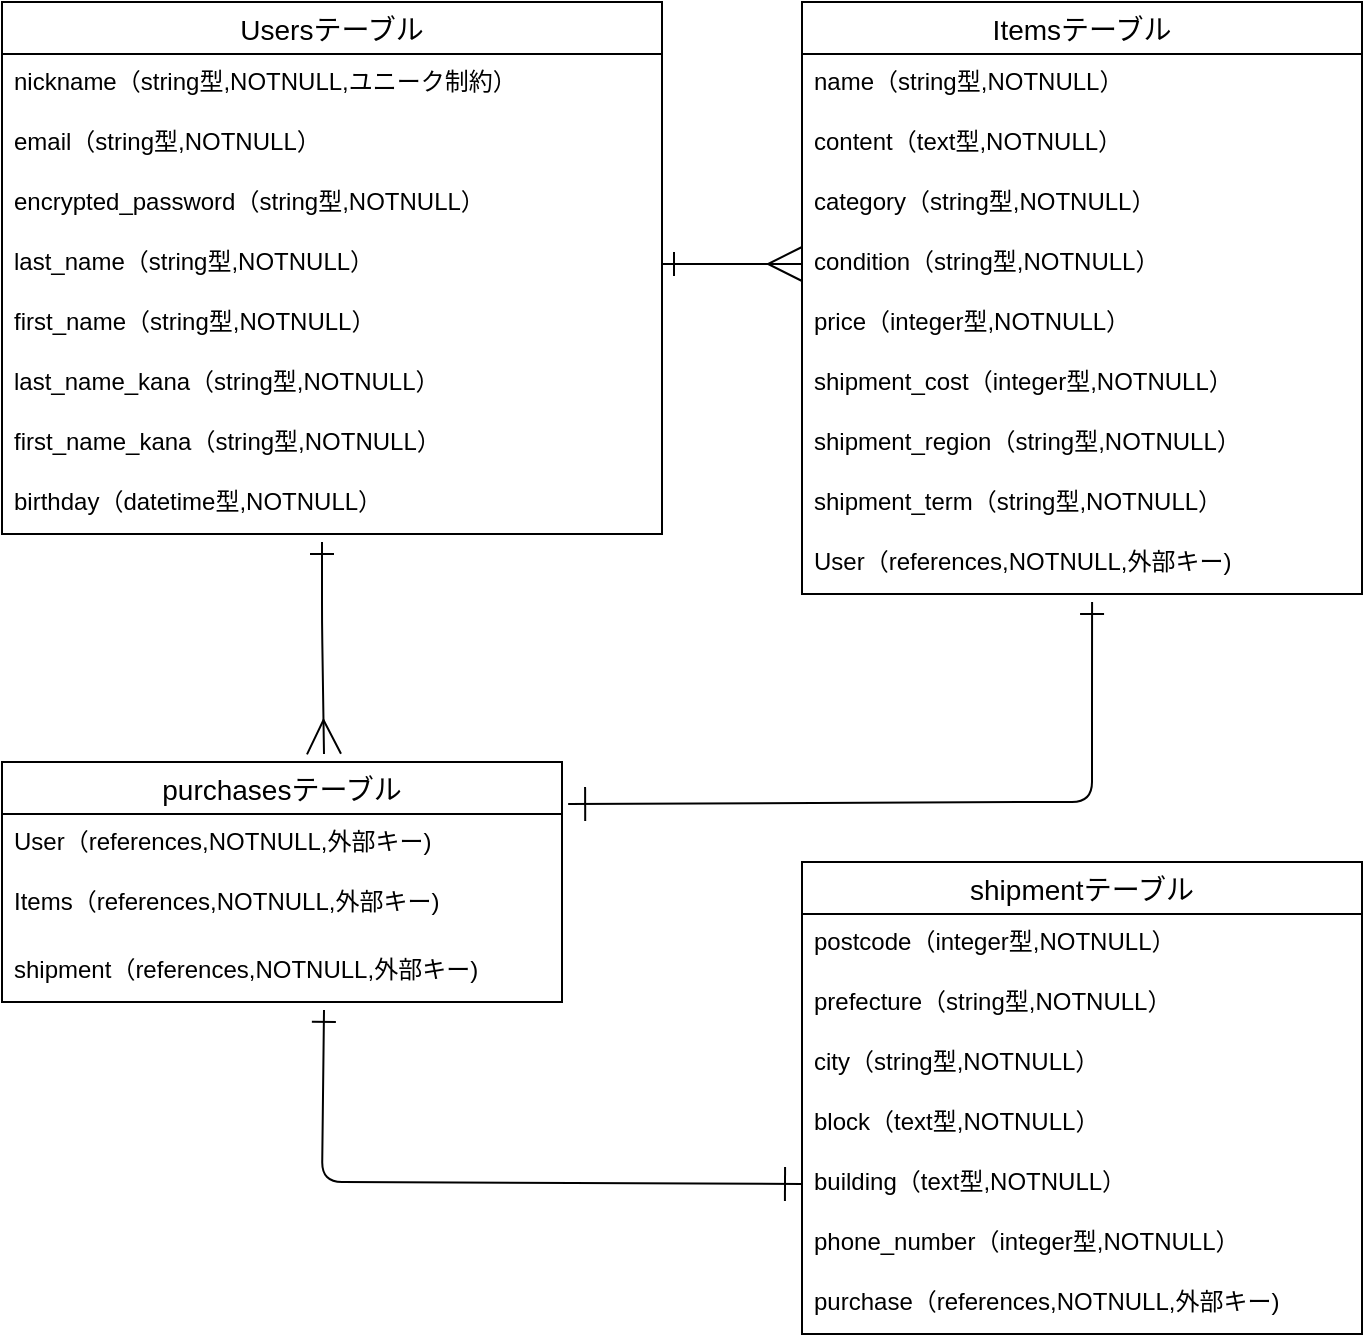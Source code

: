 <mxfile>
    <diagram id="90FJcRKYoBSsKjvh04Hw" name="ページ1">
        <mxGraphModel dx="606" dy="520" grid="1" gridSize="10" guides="1" tooltips="1" connect="1" arrows="1" fold="1" page="1" pageScale="1" pageWidth="1169" pageHeight="827" background="#FFFFFF" math="0" shadow="0">
            <root>
                <mxCell id="0"/>
                <mxCell id="1" parent="0"/>
                <mxCell id="2" value="Usersテーブル" style="swimlane;fontStyle=0;childLayout=stackLayout;horizontal=1;startSize=26;horizontalStack=0;resizeParent=1;resizeParentMax=0;resizeLast=0;collapsible=1;marginBottom=0;align=center;fontSize=14;labelBackgroundColor=default;" parent="1" vertex="1">
                    <mxGeometry x="40" y="50" width="330" height="266" as="geometry"/>
                </mxCell>
                <mxCell id="3" value="nickname（string型,NOTNULL,ユニーク制約）" style="text;spacingLeft=4;spacingRight=4;overflow=hidden;rotatable=0;points=[[0,0.5],[1,0.5]];portConstraint=eastwest;fontSize=12;labelBackgroundColor=default;" parent="2" vertex="1">
                    <mxGeometry y="26" width="330" height="30" as="geometry"/>
                </mxCell>
                <mxCell id="4" value="email（string型,NOTNULL）" style="text;spacingLeft=4;spacingRight=4;overflow=hidden;rotatable=0;points=[[0,0.5],[1,0.5]];portConstraint=eastwest;fontSize=12;labelBackgroundColor=default;" parent="2" vertex="1">
                    <mxGeometry y="56" width="330" height="30" as="geometry"/>
                </mxCell>
                <mxCell id="6" value="encrypted_password（string型,NOTNULL）" style="text;spacingLeft=4;spacingRight=4;overflow=hidden;rotatable=0;points=[[0,0.5],[1,0.5]];portConstraint=eastwest;fontSize=12;labelBackgroundColor=default;" parent="2" vertex="1">
                    <mxGeometry y="86" width="330" height="30" as="geometry"/>
                </mxCell>
                <mxCell id="7" value="last_name（string型,NOTNULL）" style="text;spacingLeft=4;spacingRight=4;overflow=hidden;rotatable=0;points=[[0,0.5],[1,0.5]];portConstraint=eastwest;fontSize=12;labelBackgroundColor=default;" parent="2" vertex="1">
                    <mxGeometry y="116" width="330" height="30" as="geometry"/>
                </mxCell>
                <mxCell id="8" value="first_name（string型,NOTNULL）" style="text;spacingLeft=4;spacingRight=4;overflow=hidden;rotatable=0;points=[[0,0.5],[1,0.5]];portConstraint=eastwest;fontSize=12;labelBackgroundColor=default;" parent="2" vertex="1">
                    <mxGeometry y="146" width="330" height="30" as="geometry"/>
                </mxCell>
                <mxCell id="5" value="last_name_kana（string型,NOTNULL）" style="text;spacingLeft=4;spacingRight=4;overflow=hidden;rotatable=0;points=[[0,0.5],[1,0.5]];portConstraint=eastwest;fontSize=12;labelBackgroundColor=default;" parent="2" vertex="1">
                    <mxGeometry y="176" width="330" height="30" as="geometry"/>
                </mxCell>
                <mxCell id="10" value="first_name_kana（string型,NOTNULL）" style="text;spacingLeft=4;spacingRight=4;overflow=hidden;rotatable=0;points=[[0,0.5],[1,0.5]];portConstraint=eastwest;fontSize=12;labelBackgroundColor=default;" parent="2" vertex="1">
                    <mxGeometry y="206" width="330" height="30" as="geometry"/>
                </mxCell>
                <mxCell id="11" value="birthday（datetime型,NOTNULL）" style="text;spacingLeft=4;spacingRight=4;overflow=hidden;rotatable=0;points=[[0,0.5],[1,0.5]];portConstraint=eastwest;fontSize=12;labelBackgroundColor=default;" parent="2" vertex="1">
                    <mxGeometry y="236" width="330" height="30" as="geometry"/>
                </mxCell>
                <mxCell id="13" value="Itemsテーブル" style="swimlane;fontStyle=0;childLayout=stackLayout;horizontal=1;startSize=26;horizontalStack=0;resizeParent=1;resizeParentMax=0;resizeLast=0;collapsible=1;marginBottom=0;align=center;fontSize=14;labelBackgroundColor=default;" parent="1" vertex="1">
                    <mxGeometry x="440" y="50" width="280" height="296" as="geometry">
                        <mxRectangle x="440" y="50" width="130" height="30" as="alternateBounds"/>
                    </mxGeometry>
                </mxCell>
                <mxCell id="47" value="name（string型,NOTNULL）" style="text;strokeColor=none;fillColor=none;spacingLeft=4;spacingRight=4;overflow=hidden;rotatable=0;points=[[0,0.5],[1,0.5]];portConstraint=eastwest;fontSize=12;labelBackgroundColor=default;" parent="13" vertex="1">
                    <mxGeometry y="26" width="280" height="30" as="geometry"/>
                </mxCell>
                <mxCell id="15" value="content（text型,NOTNULL）" style="text;strokeColor=none;fillColor=none;spacingLeft=4;spacingRight=4;overflow=hidden;rotatable=0;points=[[0,0.5],[1,0.5]];portConstraint=eastwest;fontSize=12;labelBackgroundColor=default;" parent="13" vertex="1">
                    <mxGeometry y="56" width="280" height="30" as="geometry"/>
                </mxCell>
                <mxCell id="16" value="category（string型,NOTNULL）" style="text;strokeColor=none;fillColor=none;spacingLeft=4;spacingRight=4;overflow=hidden;rotatable=0;points=[[0,0.5],[1,0.5]];portConstraint=eastwest;fontSize=12;labelBackgroundColor=default;" parent="13" vertex="1">
                    <mxGeometry y="86" width="280" height="30" as="geometry"/>
                </mxCell>
                <mxCell id="17" value="condition（string型,NOTNULL）" style="text;strokeColor=none;fillColor=none;spacingLeft=4;spacingRight=4;overflow=hidden;rotatable=0;points=[[0,0.5],[1,0.5]];portConstraint=eastwest;fontSize=12;labelBackgroundColor=default;" parent="13" vertex="1">
                    <mxGeometry y="116" width="280" height="30" as="geometry"/>
                </mxCell>
                <mxCell id="18" value="price（integer型,NOTNULL）" style="text;strokeColor=none;fillColor=none;spacingLeft=4;spacingRight=4;overflow=hidden;rotatable=0;points=[[0,0.5],[1,0.5]];portConstraint=eastwest;fontSize=12;labelBackgroundColor=default;" parent="13" vertex="1">
                    <mxGeometry y="146" width="280" height="30" as="geometry"/>
                </mxCell>
                <mxCell id="19" value="shipment_cost（integer型,NOTNULL）" style="text;strokeColor=none;fillColor=none;spacingLeft=4;spacingRight=4;overflow=hidden;rotatable=0;points=[[0,0.5],[1,0.5]];portConstraint=eastwest;fontSize=12;labelBackgroundColor=default;" parent="13" vertex="1">
                    <mxGeometry y="176" width="280" height="30" as="geometry"/>
                </mxCell>
                <mxCell id="20" value="shipment_region（string型,NOTNULL）" style="text;strokeColor=none;fillColor=none;spacingLeft=4;spacingRight=4;overflow=hidden;rotatable=0;points=[[0,0.5],[1,0.5]];portConstraint=eastwest;fontSize=12;labelBackgroundColor=default;" parent="13" vertex="1">
                    <mxGeometry y="206" width="280" height="30" as="geometry"/>
                </mxCell>
                <mxCell id="21" value="shipment_term（string型,NOTNULL）" style="text;strokeColor=none;fillColor=none;spacingLeft=4;spacingRight=4;overflow=hidden;rotatable=0;points=[[0,0.5],[1,0.5]];portConstraint=eastwest;fontSize=12;labelBackgroundColor=default;" parent="13" vertex="1">
                    <mxGeometry y="236" width="280" height="30" as="geometry"/>
                </mxCell>
                <mxCell id="14" value="User（references,NOTNULL,外部キー)" style="text;strokeColor=none;fillColor=none;spacingLeft=4;spacingRight=4;overflow=hidden;rotatable=0;points=[[0,0.5],[1,0.5]];portConstraint=eastwest;fontSize=12;labelBackgroundColor=default;" parent="13" vertex="1">
                    <mxGeometry y="266" width="280" height="30" as="geometry"/>
                </mxCell>
                <mxCell id="22" value="shipmentテーブル" style="swimlane;fontStyle=0;childLayout=stackLayout;horizontal=1;startSize=26;horizontalStack=0;resizeParent=1;resizeParentMax=0;resizeLast=0;collapsible=1;marginBottom=0;align=center;fontSize=14;labelBackgroundColor=default;" parent="1" vertex="1">
                    <mxGeometry x="440" y="480" width="280" height="236" as="geometry"/>
                </mxCell>
                <mxCell id="23" value="postcode（integer型,NOTNULL）" style="text;strokeColor=none;fillColor=none;spacingLeft=4;spacingRight=4;overflow=hidden;rotatable=0;points=[[0,0.5],[1,0.5]];portConstraint=eastwest;fontSize=12;labelBackgroundColor=default;" parent="22" vertex="1">
                    <mxGeometry y="26" width="280" height="30" as="geometry"/>
                </mxCell>
                <mxCell id="24" value="prefecture（string型,NOTNULL）" style="text;strokeColor=none;fillColor=none;spacingLeft=4;spacingRight=4;overflow=hidden;rotatable=0;points=[[0,0.5],[1,0.5]];portConstraint=eastwest;fontSize=12;labelBackgroundColor=default;" parent="22" vertex="1">
                    <mxGeometry y="56" width="280" height="30" as="geometry"/>
                </mxCell>
                <mxCell id="25" value="city（string型,NOTNULL）" style="text;strokeColor=none;fillColor=none;spacingLeft=4;spacingRight=4;overflow=hidden;rotatable=0;points=[[0,0.5],[1,0.5]];portConstraint=eastwest;fontSize=12;labelBackgroundColor=default;" parent="22" vertex="1">
                    <mxGeometry y="86" width="280" height="30" as="geometry"/>
                </mxCell>
                <mxCell id="26" value="block（text型,NOTNULL）" style="text;strokeColor=none;fillColor=none;spacingLeft=4;spacingRight=4;overflow=hidden;rotatable=0;points=[[0,0.5],[1,0.5]];portConstraint=eastwest;fontSize=12;labelBackgroundColor=default;" parent="22" vertex="1">
                    <mxGeometry y="116" width="280" height="30" as="geometry"/>
                </mxCell>
                <mxCell id="66" value="building（text型,NOTNULL）" style="text;strokeColor=none;fillColor=none;spacingLeft=4;spacingRight=4;overflow=hidden;rotatable=0;points=[[0,0.5],[1,0.5]];portConstraint=eastwest;fontSize=12;labelBackgroundColor=default;" parent="22" vertex="1">
                    <mxGeometry y="146" width="280" height="30" as="geometry"/>
                </mxCell>
                <mxCell id="28" value="phone_number（integer型,NOTNULL）" style="text;strokeColor=none;fillColor=none;spacingLeft=4;spacingRight=4;overflow=hidden;rotatable=0;points=[[0,0.5],[1,0.5]];portConstraint=eastwest;fontSize=12;labelBackgroundColor=default;" parent="22" vertex="1">
                    <mxGeometry y="176" width="280" height="30" as="geometry"/>
                </mxCell>
                <mxCell id="31" value="purchase（references,NOTNULL,外部キー)" style="text;strokeColor=none;fillColor=none;spacingLeft=4;spacingRight=4;overflow=hidden;rotatable=0;points=[[0,0.5],[1,0.5]];portConstraint=eastwest;fontSize=12;labelBackgroundColor=default;" parent="22" vertex="1">
                    <mxGeometry y="206" width="280" height="30" as="geometry"/>
                </mxCell>
                <mxCell id="32" value="purchasesテーブル" style="swimlane;fontStyle=0;childLayout=stackLayout;horizontal=1;startSize=26;horizontalStack=0;resizeParent=1;resizeParentMax=0;resizeLast=0;collapsible=1;marginBottom=0;align=center;fontSize=14;labelBackgroundColor=default;" parent="1" vertex="1">
                    <mxGeometry x="40" y="430" width="280" height="120" as="geometry"/>
                </mxCell>
                <mxCell id="33" value="User（references,NOTNULL,外部キー)" style="text;strokeColor=none;fillColor=none;spacingLeft=4;spacingRight=4;overflow=hidden;rotatable=0;points=[[0,0.5],[1,0.5]];portConstraint=eastwest;fontSize=12;labelBackgroundColor=default;" parent="32" vertex="1">
                    <mxGeometry y="26" width="280" height="30" as="geometry"/>
                </mxCell>
                <mxCell id="34" value="Items（references,NOTNULL,外部キー)" style="text;strokeColor=none;fillColor=none;spacingLeft=4;spacingRight=4;overflow=hidden;rotatable=0;points=[[0,0.5],[1,0.5]];portConstraint=eastwest;fontSize=12;labelBackgroundColor=default;" parent="32" vertex="1">
                    <mxGeometry y="56" width="280" height="34" as="geometry"/>
                </mxCell>
                <mxCell id="59" value="shipment（references,NOTNULL,外部キー)" style="text;strokeColor=none;fillColor=none;spacingLeft=4;spacingRight=4;overflow=hidden;rotatable=0;points=[[0,0.5],[1,0.5]];portConstraint=eastwest;fontSize=12;labelBackgroundColor=default;" parent="32" vertex="1">
                    <mxGeometry y="90" width="280" height="30" as="geometry"/>
                </mxCell>
                <mxCell id="50" style="edgeStyle=none;html=1;exitX=1;exitY=0.5;exitDx=0;exitDy=0;entryX=0;entryY=0.5;entryDx=0;entryDy=0;startArrow=ERone;startFill=0;endArrow=ERmany;endFill=0;startSize=10;endSize=15;labelBackgroundColor=default;" parent="1" source="7" target="17" edge="1">
                    <mxGeometry relative="1" as="geometry"/>
                </mxCell>
                <mxCell id="62" style="edgeStyle=none;html=1;startArrow=ERone;startFill=0;endArrow=ERmany;endFill=0;startSize=10;endSize=15;entryX=0.575;entryY=-0.033;entryDx=0;entryDy=0;entryPerimeter=0;labelBackgroundColor=default;" parent="1" target="32" edge="1">
                    <mxGeometry relative="1" as="geometry">
                        <mxPoint x="200" y="320" as="sourcePoint"/>
                        <mxPoint x="190" y="470" as="targetPoint"/>
                        <Array as="points">
                            <mxPoint x="200" y="360"/>
                        </Array>
                    </mxGeometry>
                </mxCell>
                <mxCell id="63" style="edgeStyle=none;html=1;exitX=0.518;exitY=1.133;exitDx=0;exitDy=0;startArrow=ERone;startFill=0;endArrow=ERone;endFill=0;startSize=10;endSize=15;entryX=1.011;entryY=0.175;entryDx=0;entryDy=0;exitPerimeter=0;entryPerimeter=0;labelBackgroundColor=default;" parent="1" source="14" target="32" edge="1">
                    <mxGeometry relative="1" as="geometry">
                        <mxPoint x="450" y="400" as="sourcePoint"/>
                        <mxPoint x="447" y="500.04" as="targetPoint"/>
                        <Array as="points">
                            <mxPoint x="585" y="400"/>
                            <mxPoint x="585" y="450"/>
                            <mxPoint x="560" y="450"/>
                        </Array>
                    </mxGeometry>
                </mxCell>
                <mxCell id="64" style="edgeStyle=none;html=1;exitX=0.575;exitY=1.133;exitDx=0;exitDy=0;startArrow=ERone;startFill=0;endArrow=ERone;endFill=0;startSize=10;endSize=15;exitPerimeter=0;entryX=0;entryY=0.5;entryDx=0;entryDy=0;labelBackgroundColor=default;" parent="1" source="59" target="66" edge="1">
                    <mxGeometry relative="1" as="geometry">
                        <mxPoint x="240" y="570" as="sourcePoint"/>
                        <mxPoint x="430" y="640" as="targetPoint"/>
                        <Array as="points">
                            <mxPoint x="200" y="640"/>
                        </Array>
                    </mxGeometry>
                </mxCell>
            </root>
        </mxGraphModel>
    </diagram>
</mxfile>